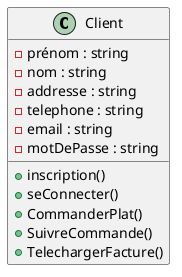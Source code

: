@startuml Client


Class Client {
    - prénom : string
    - nom : string
    - addresse : string
    - telephone : string
    - email : string
    - motDePasse : string
    
    + inscription()
    + seConnecter()
    + CommanderPlat()
    + SuivreCommande()
    + TelechargerFacture()
}

@enduml

